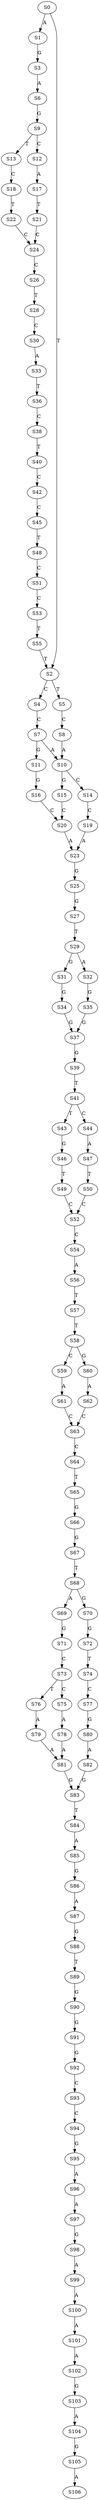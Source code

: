 strict digraph  {
	S0 -> S1 [ label = A ];
	S0 -> S2 [ label = T ];
	S1 -> S3 [ label = G ];
	S2 -> S4 [ label = C ];
	S2 -> S5 [ label = T ];
	S3 -> S6 [ label = A ];
	S4 -> S7 [ label = C ];
	S5 -> S8 [ label = C ];
	S6 -> S9 [ label = G ];
	S7 -> S10 [ label = A ];
	S7 -> S11 [ label = G ];
	S8 -> S10 [ label = A ];
	S9 -> S12 [ label = C ];
	S9 -> S13 [ label = T ];
	S10 -> S14 [ label = C ];
	S10 -> S15 [ label = G ];
	S11 -> S16 [ label = G ];
	S12 -> S17 [ label = A ];
	S13 -> S18 [ label = C ];
	S14 -> S19 [ label = C ];
	S15 -> S20 [ label = C ];
	S16 -> S20 [ label = C ];
	S17 -> S21 [ label = T ];
	S18 -> S22 [ label = T ];
	S19 -> S23 [ label = A ];
	S20 -> S23 [ label = A ];
	S21 -> S24 [ label = C ];
	S22 -> S24 [ label = C ];
	S23 -> S25 [ label = G ];
	S24 -> S26 [ label = C ];
	S25 -> S27 [ label = G ];
	S26 -> S28 [ label = T ];
	S27 -> S29 [ label = T ];
	S28 -> S30 [ label = C ];
	S29 -> S31 [ label = G ];
	S29 -> S32 [ label = A ];
	S30 -> S33 [ label = A ];
	S31 -> S34 [ label = G ];
	S32 -> S35 [ label = G ];
	S33 -> S36 [ label = T ];
	S34 -> S37 [ label = G ];
	S35 -> S37 [ label = G ];
	S36 -> S38 [ label = C ];
	S37 -> S39 [ label = G ];
	S38 -> S40 [ label = T ];
	S39 -> S41 [ label = T ];
	S40 -> S42 [ label = C ];
	S41 -> S43 [ label = T ];
	S41 -> S44 [ label = C ];
	S42 -> S45 [ label = C ];
	S43 -> S46 [ label = G ];
	S44 -> S47 [ label = A ];
	S45 -> S48 [ label = T ];
	S46 -> S49 [ label = T ];
	S47 -> S50 [ label = T ];
	S48 -> S51 [ label = C ];
	S49 -> S52 [ label = C ];
	S50 -> S52 [ label = C ];
	S51 -> S53 [ label = C ];
	S52 -> S54 [ label = C ];
	S53 -> S55 [ label = T ];
	S54 -> S56 [ label = A ];
	S55 -> S2 [ label = T ];
	S56 -> S57 [ label = T ];
	S57 -> S58 [ label = T ];
	S58 -> S59 [ label = C ];
	S58 -> S60 [ label = G ];
	S59 -> S61 [ label = A ];
	S60 -> S62 [ label = A ];
	S61 -> S63 [ label = C ];
	S62 -> S63 [ label = C ];
	S63 -> S64 [ label = C ];
	S64 -> S65 [ label = T ];
	S65 -> S66 [ label = G ];
	S66 -> S67 [ label = G ];
	S67 -> S68 [ label = T ];
	S68 -> S69 [ label = A ];
	S68 -> S70 [ label = G ];
	S69 -> S71 [ label = G ];
	S70 -> S72 [ label = G ];
	S71 -> S73 [ label = C ];
	S72 -> S74 [ label = T ];
	S73 -> S75 [ label = C ];
	S73 -> S76 [ label = T ];
	S74 -> S77 [ label = C ];
	S75 -> S78 [ label = A ];
	S76 -> S79 [ label = A ];
	S77 -> S80 [ label = G ];
	S78 -> S81 [ label = A ];
	S79 -> S81 [ label = A ];
	S80 -> S82 [ label = A ];
	S81 -> S83 [ label = G ];
	S82 -> S83 [ label = G ];
	S83 -> S84 [ label = T ];
	S84 -> S85 [ label = A ];
	S85 -> S86 [ label = G ];
	S86 -> S87 [ label = A ];
	S87 -> S88 [ label = G ];
	S88 -> S89 [ label = T ];
	S89 -> S90 [ label = G ];
	S90 -> S91 [ label = G ];
	S91 -> S92 [ label = G ];
	S92 -> S93 [ label = C ];
	S93 -> S94 [ label = C ];
	S94 -> S95 [ label = G ];
	S95 -> S96 [ label = A ];
	S96 -> S97 [ label = A ];
	S97 -> S98 [ label = G ];
	S98 -> S99 [ label = A ];
	S99 -> S100 [ label = A ];
	S100 -> S101 [ label = A ];
	S101 -> S102 [ label = A ];
	S102 -> S103 [ label = G ];
	S103 -> S104 [ label = A ];
	S104 -> S105 [ label = G ];
	S105 -> S106 [ label = A ];
}
